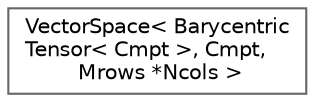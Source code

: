 digraph "Graphical Class Hierarchy"
{
 // LATEX_PDF_SIZE
  bgcolor="transparent";
  edge [fontname=Helvetica,fontsize=10,labelfontname=Helvetica,labelfontsize=10];
  node [fontname=Helvetica,fontsize=10,shape=box,height=0.2,width=0.4];
  rankdir="LR";
  Node0 [id="Node000000",label="VectorSpace\< Barycentric\lTensor\< Cmpt \>, Cmpt,\l Mrows *Ncols \>",height=0.2,width=0.4,color="grey40", fillcolor="white", style="filled",URL="$classFoam_1_1VectorSpace.html",tooltip=" "];
}
